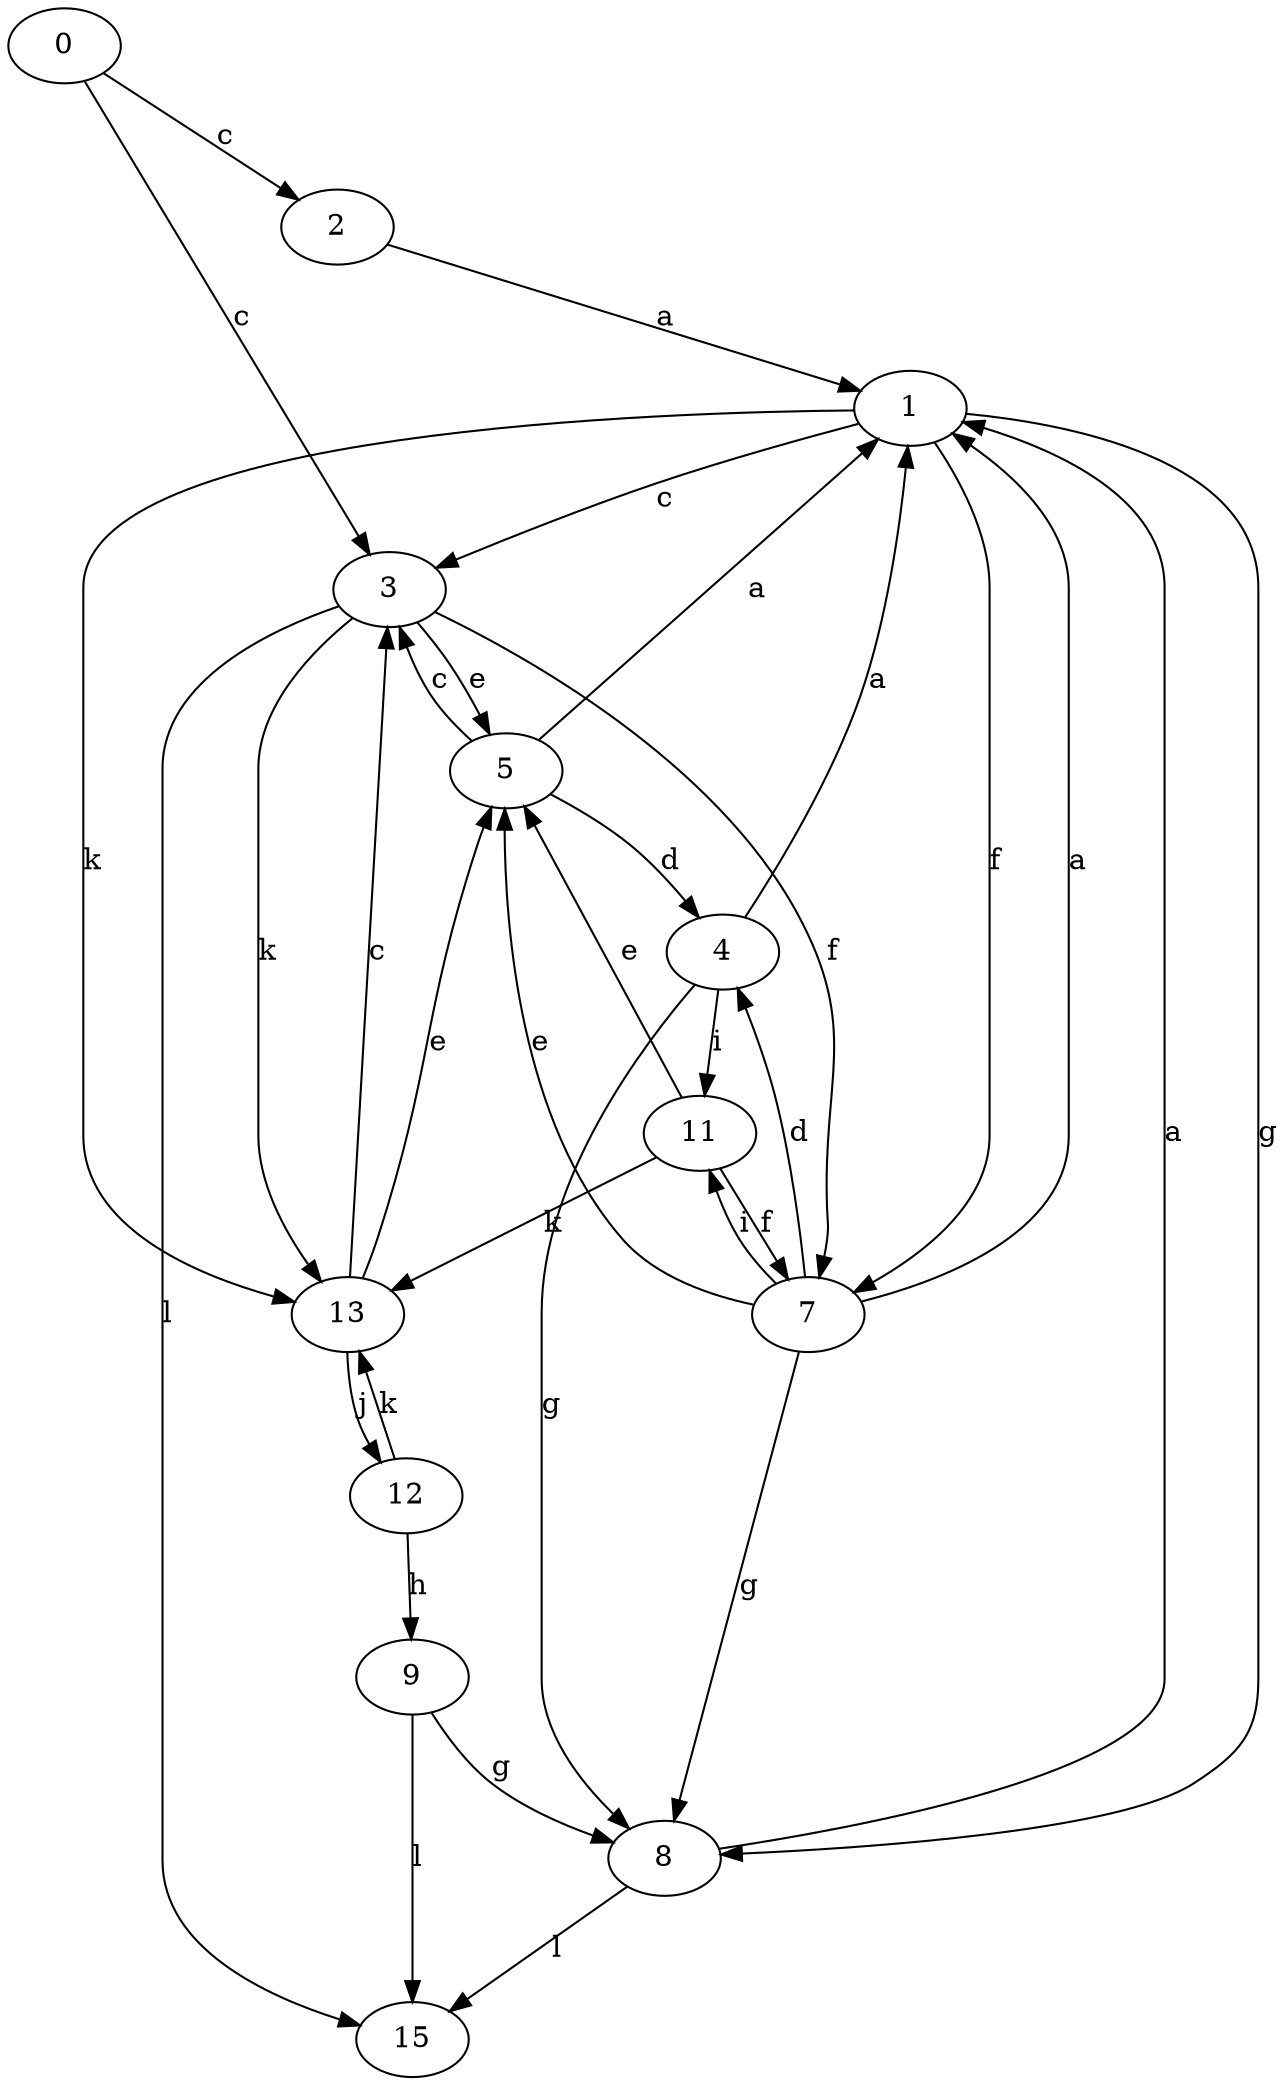 strict digraph  {
0;
1;
2;
3;
4;
5;
7;
8;
9;
11;
12;
13;
15;
0 -> 2  [label=c];
0 -> 3  [label=c];
1 -> 3  [label=c];
1 -> 7  [label=f];
1 -> 8  [label=g];
1 -> 13  [label=k];
2 -> 1  [label=a];
3 -> 5  [label=e];
3 -> 7  [label=f];
3 -> 13  [label=k];
3 -> 15  [label=l];
4 -> 1  [label=a];
4 -> 8  [label=g];
4 -> 11  [label=i];
5 -> 1  [label=a];
5 -> 3  [label=c];
5 -> 4  [label=d];
7 -> 1  [label=a];
7 -> 4  [label=d];
7 -> 5  [label=e];
7 -> 8  [label=g];
7 -> 11  [label=i];
8 -> 1  [label=a];
8 -> 15  [label=l];
9 -> 8  [label=g];
9 -> 15  [label=l];
11 -> 5  [label=e];
11 -> 7  [label=f];
11 -> 13  [label=k];
12 -> 9  [label=h];
12 -> 13  [label=k];
13 -> 3  [label=c];
13 -> 5  [label=e];
13 -> 12  [label=j];
}
